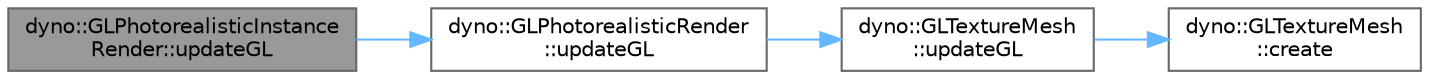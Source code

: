 digraph "dyno::GLPhotorealisticInstanceRender::updateGL"
{
 // LATEX_PDF_SIZE
  bgcolor="transparent";
  edge [fontname=Helvetica,fontsize=10,labelfontname=Helvetica,labelfontsize=10];
  node [fontname=Helvetica,fontsize=10,shape=box,height=0.2,width=0.4];
  rankdir="LR";
  Node1 [id="Node000001",label="dyno::GLPhotorealisticInstance\lRender::updateGL",height=0.2,width=0.4,color="gray40", fillcolor="grey60", style="filled", fontcolor="black",tooltip=" "];
  Node1 -> Node2 [id="edge1_Node000001_Node000002",color="steelblue1",style="solid",tooltip=" "];
  Node2 [id="Node000002",label="dyno::GLPhotorealisticRender\l::updateGL",height=0.2,width=0.4,color="grey40", fillcolor="white", style="filled",URL="$classdyno_1_1_g_l_photorealistic_render.html#a7242d440cccf6b45051c9743c4b75771",tooltip=" "];
  Node2 -> Node3 [id="edge2_Node000002_Node000003",color="steelblue1",style="solid",tooltip=" "];
  Node3 [id="Node000003",label="dyno::GLTextureMesh\l::updateGL",height=0.2,width=0.4,color="grey40", fillcolor="white", style="filled",URL="$classdyno_1_1_g_l_texture_mesh.html#a283ef22de9c35baf08694b97d263cec0",tooltip=" "];
  Node3 -> Node4 [id="edge3_Node000003_Node000004",color="steelblue1",style="solid",tooltip=" "];
  Node4 [id="Node000004",label="dyno::GLTextureMesh\l::create",height=0.2,width=0.4,color="grey40", fillcolor="white", style="filled",URL="$classdyno_1_1_g_l_texture_mesh.html#afdb7827aafb43a3f354e36319bf6e4dd",tooltip=" "];
}
